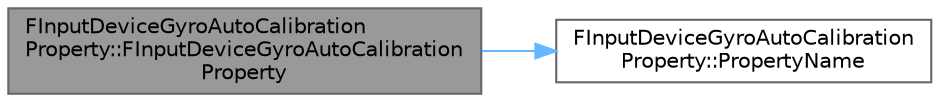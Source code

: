 digraph "FInputDeviceGyroAutoCalibrationProperty::FInputDeviceGyroAutoCalibrationProperty"
{
 // INTERACTIVE_SVG=YES
 // LATEX_PDF_SIZE
  bgcolor="transparent";
  edge [fontname=Helvetica,fontsize=10,labelfontname=Helvetica,labelfontsize=10];
  node [fontname=Helvetica,fontsize=10,shape=box,height=0.2,width=0.4];
  rankdir="LR";
  Node1 [id="Node000001",label="FInputDeviceGyroAutoCalibration\lProperty::FInputDeviceGyroAutoCalibration\lProperty",height=0.2,width=0.4,color="gray40", fillcolor="grey60", style="filled", fontcolor="black",tooltip=" "];
  Node1 -> Node2 [id="edge1_Node000001_Node000002",color="steelblue1",style="solid",tooltip=" "];
  Node2 [id="Node000002",label="FInputDeviceGyroAutoCalibration\lProperty::PropertyName",height=0.2,width=0.4,color="grey40", fillcolor="white", style="filled",URL="$d0/d40/structFInputDeviceGyroAutoCalibrationProperty.html#a09db1113383b067a0d893f105cefb112",tooltip=" "];
}
